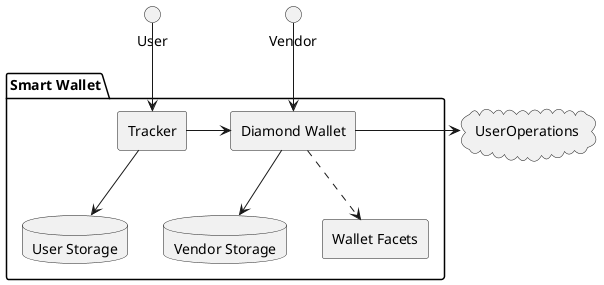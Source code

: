 @startuml
skinparam componentStyle rectangle
package "Smart Wallet" {
    database "User Storage" {
    }

    database "Vendor Storage" {
    }

    [Tracker] -> [Diamond Wallet]
    [Diamond Wallet] ..> [Wallet Facets]
    [Tracker] --> [User Storage]
    [Diamond Wallet] --> [Vendor Storage]

}
cloud UserOperations{
}

User --> [Tracker]
Vendor --> [Diamond Wallet]

[Diamond Wallet] -> [UserOperations]

@enduml